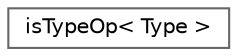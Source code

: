 digraph "Graphical Class Hierarchy"
{
 // LATEX_PDF_SIZE
  bgcolor="transparent";
  edge [fontname=Helvetica,fontsize=10,labelfontname=Helvetica,labelfontsize=10];
  node [fontname=Helvetica,fontsize=10,shape=box,height=0.2,width=0.4];
  rankdir="LR";
  Node0 [id="Node000000",label="isTypeOp\< Type \>",height=0.2,width=0.4,color="grey40", fillcolor="white", style="filled",URL="$structFoam_1_1isTypeOp.html",tooltip=" "];
}
